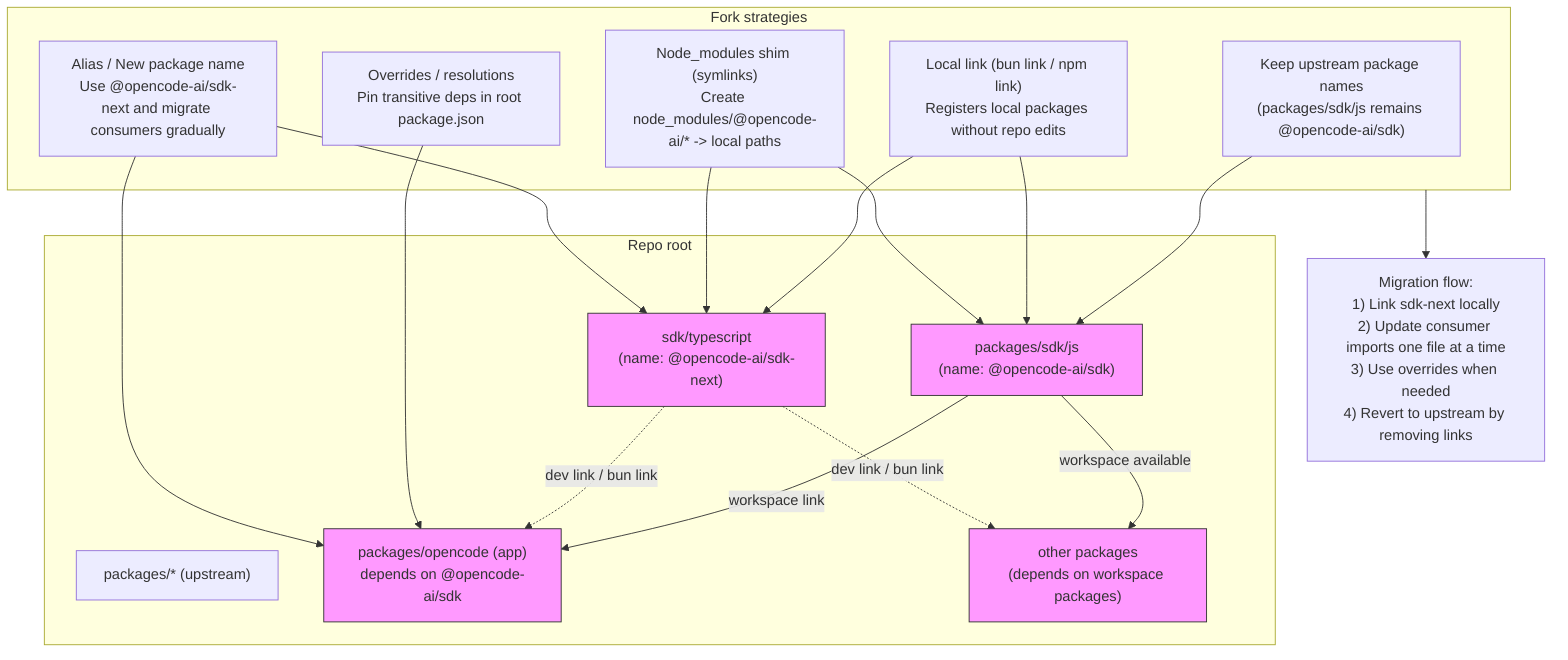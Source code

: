 flowchart TB
  subgraph Repo_Root[Repo root]
    direction TB
    Packages["packages/* (upstream)"]
    SDK_JS["packages/sdk/js\n(name: @opencode-ai/sdk)"]
    SDK_TS["sdk/typescript\n(name: @opencode-ai/sdk-next)"]
    App["packages/opencode (app)\ndepends on @opencode-ai/sdk"]
    Other["other packages\n(depends on workspace packages)"]
  end

  %% Workspace links
  SDK_JS -->|workspace link| App
  SDK_JS -->|workspace available| Other

  %% New SDK-next
  SDK_TS -.->|dev link / bun link| App
  SDK_TS -.->|dev link / bun link| Other

  %% Fork strategies
  subgraph Fork_Strategies[Fork strategies]
    direction TB
    KeepNames["Keep upstream package names\n(packages/sdk/js remains @opencode-ai/sdk)"]
    LocalLink["Local link (bun link / npm link)\nRegisters local packages without repo edits"]
    NodeModulesShim["Node_modules shim (symlinks)\nCreate node_modules/@opencode-ai/* -> local paths"]
    Overrides["Overrides / resolutions\nPin transitive deps in root package.json"]
    Alias["Alias / New package name\nUse @opencode-ai/sdk-next and migrate consumers gradually"]
  end

  %% Connections
  KeepNames --> SDK_JS
  LocalLink --> SDK_TS
  LocalLink --> SDK_JS
  NodeModulesShim --> SDK_TS
  NodeModulesShim --> SDK_JS
  Overrides --> App
  Alias --> SDK_TS
  Alias --> App

  %% Notes on migration flow
  MigrationFlow["Migration flow:\n1) Link sdk-next locally\n2) Update consumer imports one file at a time\n3) Use overrides when needed\n4) Revert to upstream by removing links"]
  Fork_Strategies --> MigrationFlow

  classDef pkg fill:#f9f,stroke:#333,stroke-width:1px
  class SDK_JS,SDK_TS,App,Other pkg